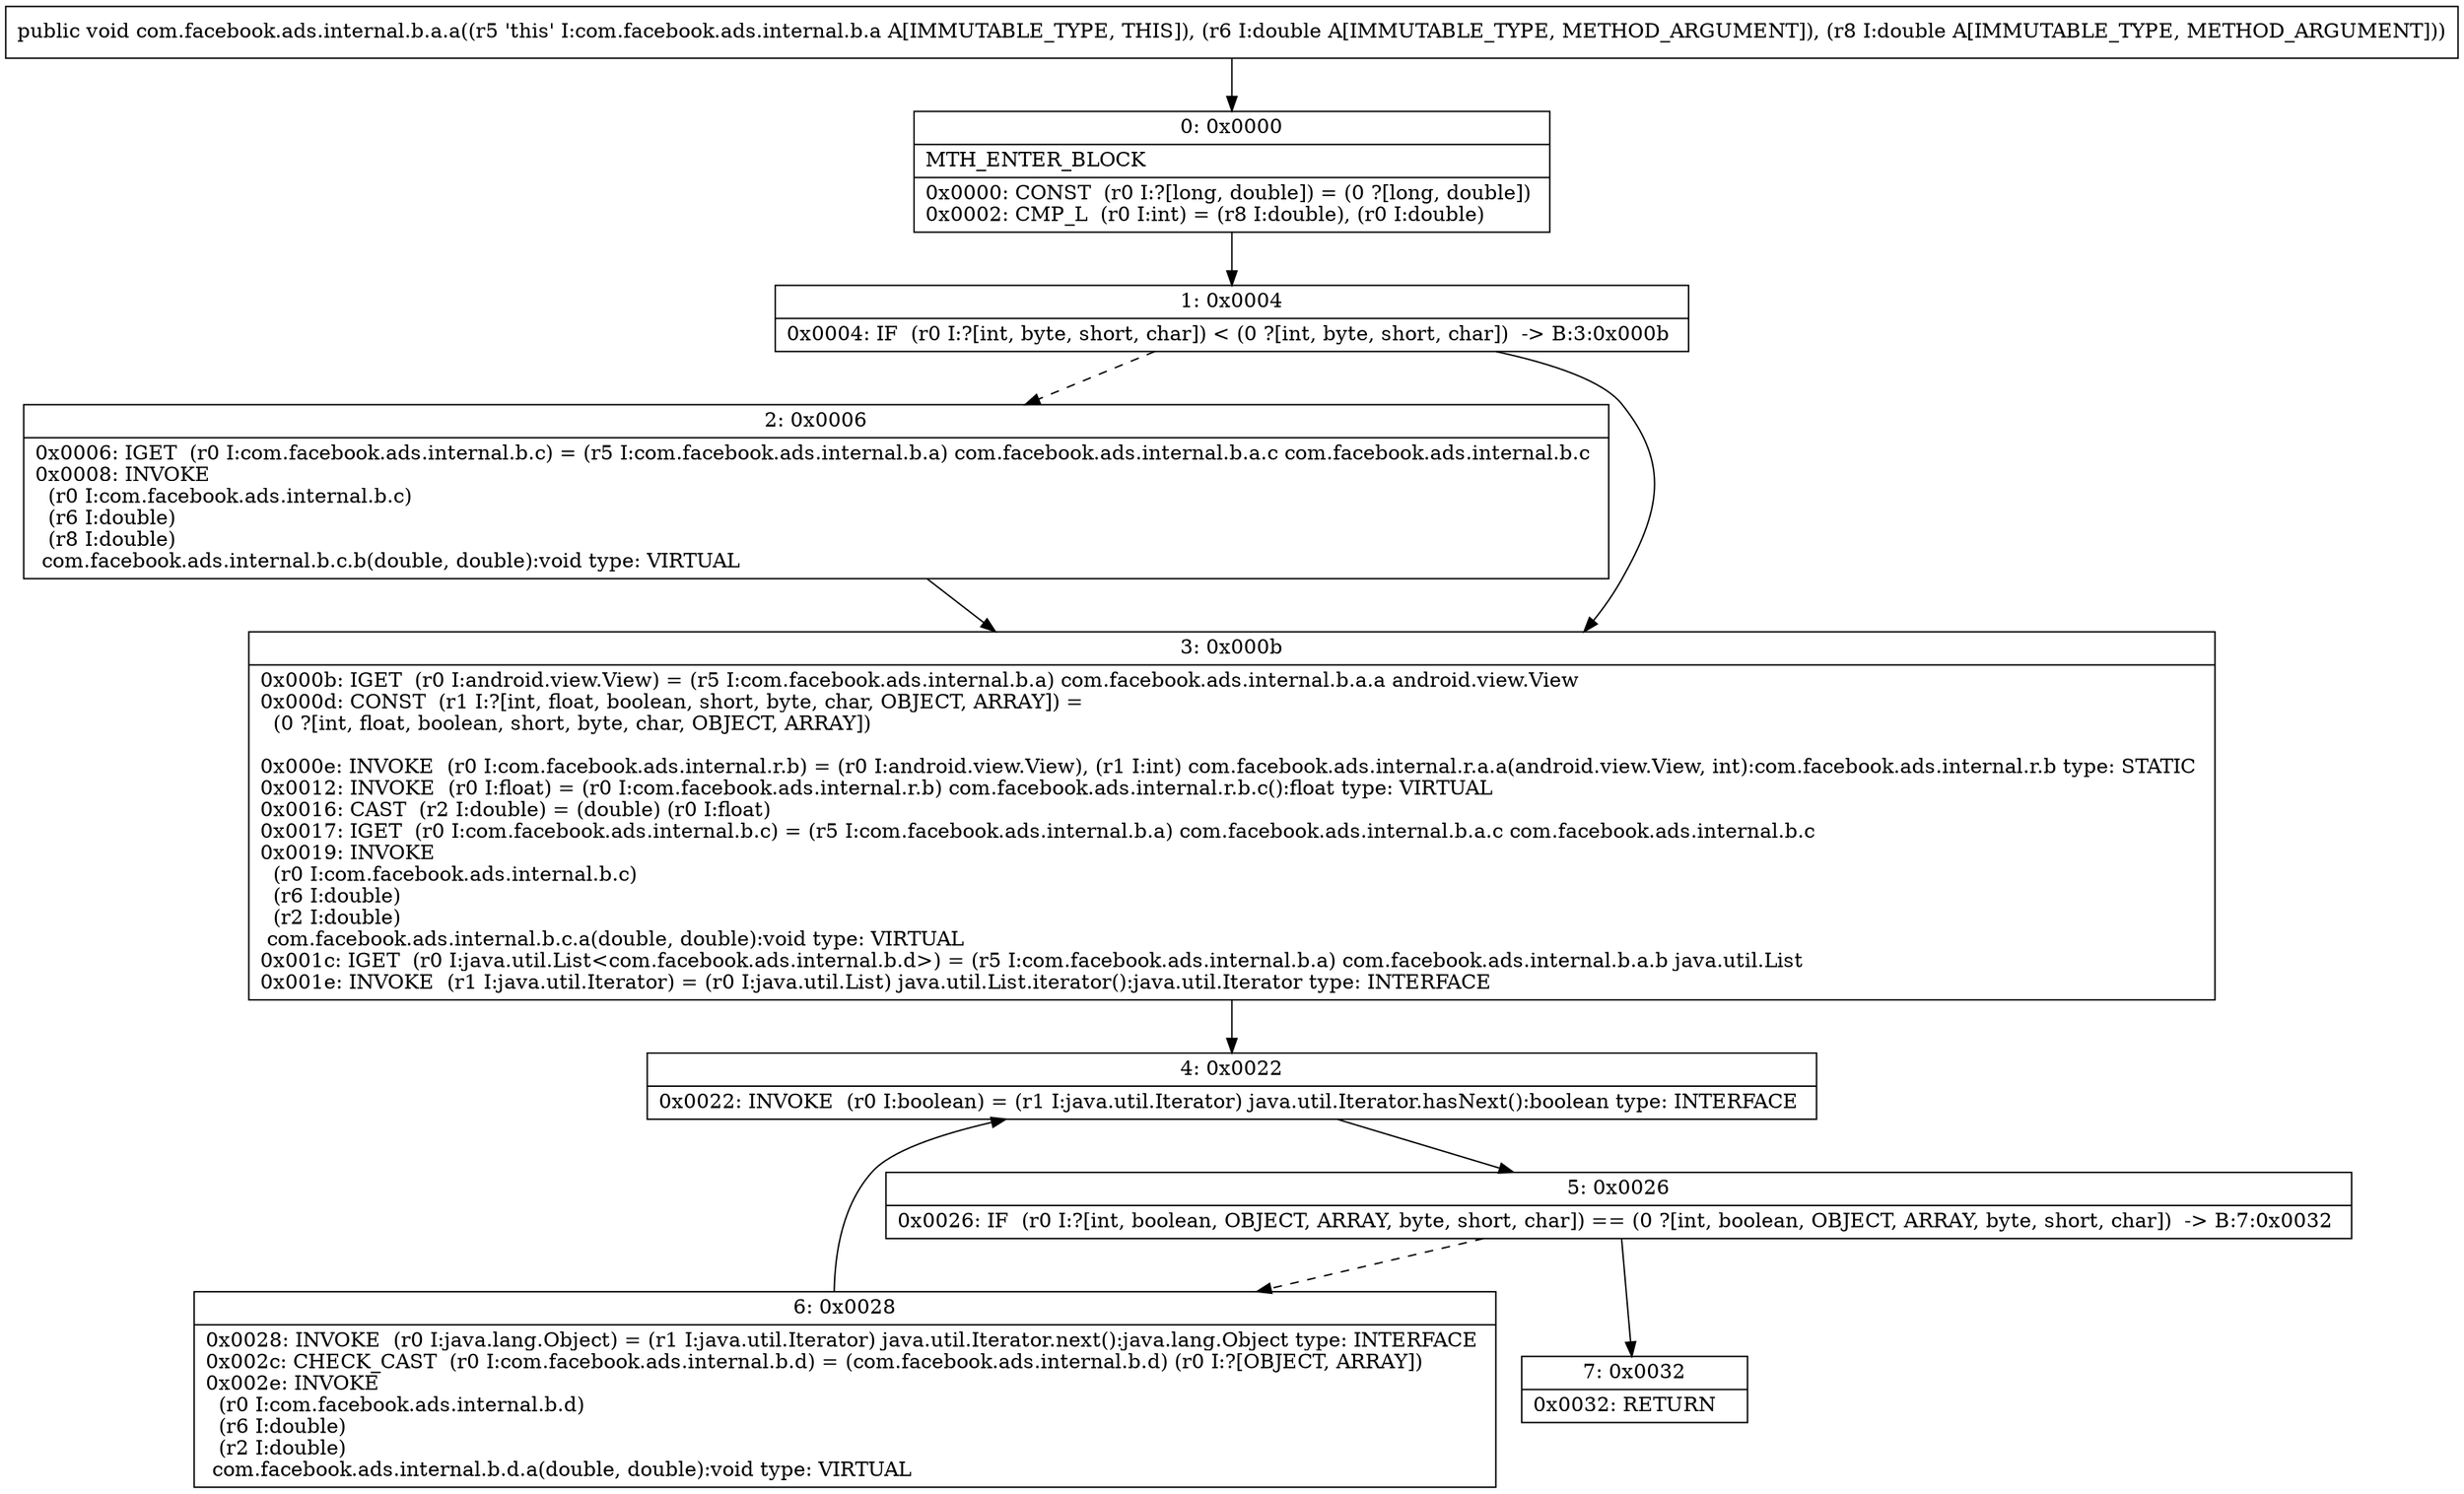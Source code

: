 digraph "CFG forcom.facebook.ads.internal.b.a.a(DD)V" {
Node_0 [shape=record,label="{0\:\ 0x0000|MTH_ENTER_BLOCK\l|0x0000: CONST  (r0 I:?[long, double]) = (0 ?[long, double]) \l0x0002: CMP_L  (r0 I:int) = (r8 I:double), (r0 I:double) \l}"];
Node_1 [shape=record,label="{1\:\ 0x0004|0x0004: IF  (r0 I:?[int, byte, short, char]) \< (0 ?[int, byte, short, char])  \-\> B:3:0x000b \l}"];
Node_2 [shape=record,label="{2\:\ 0x0006|0x0006: IGET  (r0 I:com.facebook.ads.internal.b.c) = (r5 I:com.facebook.ads.internal.b.a) com.facebook.ads.internal.b.a.c com.facebook.ads.internal.b.c \l0x0008: INVOKE  \l  (r0 I:com.facebook.ads.internal.b.c)\l  (r6 I:double)\l  (r8 I:double)\l com.facebook.ads.internal.b.c.b(double, double):void type: VIRTUAL \l}"];
Node_3 [shape=record,label="{3\:\ 0x000b|0x000b: IGET  (r0 I:android.view.View) = (r5 I:com.facebook.ads.internal.b.a) com.facebook.ads.internal.b.a.a android.view.View \l0x000d: CONST  (r1 I:?[int, float, boolean, short, byte, char, OBJECT, ARRAY]) = \l  (0 ?[int, float, boolean, short, byte, char, OBJECT, ARRAY])\l \l0x000e: INVOKE  (r0 I:com.facebook.ads.internal.r.b) = (r0 I:android.view.View), (r1 I:int) com.facebook.ads.internal.r.a.a(android.view.View, int):com.facebook.ads.internal.r.b type: STATIC \l0x0012: INVOKE  (r0 I:float) = (r0 I:com.facebook.ads.internal.r.b) com.facebook.ads.internal.r.b.c():float type: VIRTUAL \l0x0016: CAST  (r2 I:double) = (double) (r0 I:float) \l0x0017: IGET  (r0 I:com.facebook.ads.internal.b.c) = (r5 I:com.facebook.ads.internal.b.a) com.facebook.ads.internal.b.a.c com.facebook.ads.internal.b.c \l0x0019: INVOKE  \l  (r0 I:com.facebook.ads.internal.b.c)\l  (r6 I:double)\l  (r2 I:double)\l com.facebook.ads.internal.b.c.a(double, double):void type: VIRTUAL \l0x001c: IGET  (r0 I:java.util.List\<com.facebook.ads.internal.b.d\>) = (r5 I:com.facebook.ads.internal.b.a) com.facebook.ads.internal.b.a.b java.util.List \l0x001e: INVOKE  (r1 I:java.util.Iterator) = (r0 I:java.util.List) java.util.List.iterator():java.util.Iterator type: INTERFACE \l}"];
Node_4 [shape=record,label="{4\:\ 0x0022|0x0022: INVOKE  (r0 I:boolean) = (r1 I:java.util.Iterator) java.util.Iterator.hasNext():boolean type: INTERFACE \l}"];
Node_5 [shape=record,label="{5\:\ 0x0026|0x0026: IF  (r0 I:?[int, boolean, OBJECT, ARRAY, byte, short, char]) == (0 ?[int, boolean, OBJECT, ARRAY, byte, short, char])  \-\> B:7:0x0032 \l}"];
Node_6 [shape=record,label="{6\:\ 0x0028|0x0028: INVOKE  (r0 I:java.lang.Object) = (r1 I:java.util.Iterator) java.util.Iterator.next():java.lang.Object type: INTERFACE \l0x002c: CHECK_CAST  (r0 I:com.facebook.ads.internal.b.d) = (com.facebook.ads.internal.b.d) (r0 I:?[OBJECT, ARRAY]) \l0x002e: INVOKE  \l  (r0 I:com.facebook.ads.internal.b.d)\l  (r6 I:double)\l  (r2 I:double)\l com.facebook.ads.internal.b.d.a(double, double):void type: VIRTUAL \l}"];
Node_7 [shape=record,label="{7\:\ 0x0032|0x0032: RETURN   \l}"];
MethodNode[shape=record,label="{public void com.facebook.ads.internal.b.a.a((r5 'this' I:com.facebook.ads.internal.b.a A[IMMUTABLE_TYPE, THIS]), (r6 I:double A[IMMUTABLE_TYPE, METHOD_ARGUMENT]), (r8 I:double A[IMMUTABLE_TYPE, METHOD_ARGUMENT])) }"];
MethodNode -> Node_0;
Node_0 -> Node_1;
Node_1 -> Node_2[style=dashed];
Node_1 -> Node_3;
Node_2 -> Node_3;
Node_3 -> Node_4;
Node_4 -> Node_5;
Node_5 -> Node_6[style=dashed];
Node_5 -> Node_7;
Node_6 -> Node_4;
}

